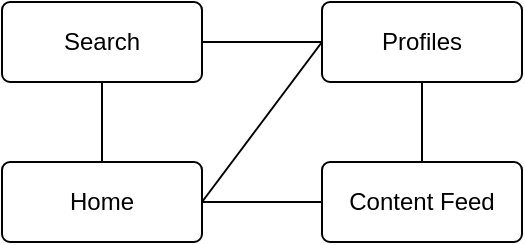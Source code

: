 <mxfile version="17.2.4" type="device"><diagram id="JgDUAbnLQ0Fw_FzpX-eA" name="Page-1"><mxGraphModel dx="1102" dy="892" grid="1" gridSize="10" guides="1" tooltips="1" connect="1" arrows="1" fold="1" page="1" pageScale="1" pageWidth="850" pageHeight="1100" math="0" shadow="0"><root><mxCell id="0"/><mxCell id="1" parent="0"/><mxCell id="Fn5D6IN7iJzaHJ5Ij52z-1" value="Home" style="rounded=1;arcSize=10;whiteSpace=wrap;html=1;align=center;" vertex="1" parent="1"><mxGeometry x="120" y="200" width="100" height="40" as="geometry"/></mxCell><mxCell id="Fn5D6IN7iJzaHJ5Ij52z-2" value="Search" style="rounded=1;arcSize=10;whiteSpace=wrap;html=1;align=center;" vertex="1" parent="1"><mxGeometry x="120" y="120" width="100" height="40" as="geometry"/></mxCell><mxCell id="Fn5D6IN7iJzaHJ5Ij52z-3" value="Profiles" style="rounded=1;arcSize=10;whiteSpace=wrap;html=1;align=center;" vertex="1" parent="1"><mxGeometry x="280" y="120" width="100" height="40" as="geometry"/></mxCell><mxCell id="Fn5D6IN7iJzaHJ5Ij52z-4" value="Content Feed" style="rounded=1;arcSize=10;whiteSpace=wrap;html=1;align=center;" vertex="1" parent="1"><mxGeometry x="280" y="200" width="100" height="40" as="geometry"/></mxCell><mxCell id="Fn5D6IN7iJzaHJ5Ij52z-5" value="" style="endArrow=none;html=1;rounded=0;exitX=1;exitY=0.5;exitDx=0;exitDy=0;entryX=0;entryY=0.5;entryDx=0;entryDy=0;" edge="1" parent="1" source="Fn5D6IN7iJzaHJ5Ij52z-1" target="Fn5D6IN7iJzaHJ5Ij52z-3"><mxGeometry relative="1" as="geometry"><mxPoint x="340" y="460" as="sourcePoint"/><mxPoint x="500" y="460" as="targetPoint"/></mxGeometry></mxCell><mxCell id="Fn5D6IN7iJzaHJ5Ij52z-6" value="" style="endArrow=none;html=1;rounded=0;exitX=1;exitY=0.5;exitDx=0;exitDy=0;entryX=0;entryY=0.5;entryDx=0;entryDy=0;" edge="1" parent="1" source="Fn5D6IN7iJzaHJ5Ij52z-1" target="Fn5D6IN7iJzaHJ5Ij52z-4"><mxGeometry relative="1" as="geometry"><mxPoint x="230" y="150" as="sourcePoint"/><mxPoint x="290" y="150" as="targetPoint"/></mxGeometry></mxCell><mxCell id="Fn5D6IN7iJzaHJ5Ij52z-7" value="" style="endArrow=none;html=1;rounded=0;exitX=0.5;exitY=1;exitDx=0;exitDy=0;entryX=0.5;entryY=0;entryDx=0;entryDy=0;" edge="1" parent="1" source="Fn5D6IN7iJzaHJ5Ij52z-2" target="Fn5D6IN7iJzaHJ5Ij52z-1"><mxGeometry relative="1" as="geometry"><mxPoint x="240" y="160" as="sourcePoint"/><mxPoint x="300" y="160" as="targetPoint"/></mxGeometry></mxCell><mxCell id="Fn5D6IN7iJzaHJ5Ij52z-8" value="" style="endArrow=none;html=1;rounded=0;exitX=1;exitY=0.5;exitDx=0;exitDy=0;entryX=0;entryY=0.5;entryDx=0;entryDy=0;" edge="1" parent="1" source="Fn5D6IN7iJzaHJ5Ij52z-2" target="Fn5D6IN7iJzaHJ5Ij52z-3"><mxGeometry relative="1" as="geometry"><mxPoint x="250" y="170" as="sourcePoint"/><mxPoint x="310" y="170" as="targetPoint"/></mxGeometry></mxCell><mxCell id="Fn5D6IN7iJzaHJ5Ij52z-9" value="" style="endArrow=none;html=1;rounded=0;exitX=0.5;exitY=1;exitDx=0;exitDy=0;entryX=0.5;entryY=0;entryDx=0;entryDy=0;" edge="1" parent="1" source="Fn5D6IN7iJzaHJ5Ij52z-3" target="Fn5D6IN7iJzaHJ5Ij52z-4"><mxGeometry relative="1" as="geometry"><mxPoint x="260" y="180" as="sourcePoint"/><mxPoint x="320" y="180" as="targetPoint"/></mxGeometry></mxCell></root></mxGraphModel></diagram></mxfile>